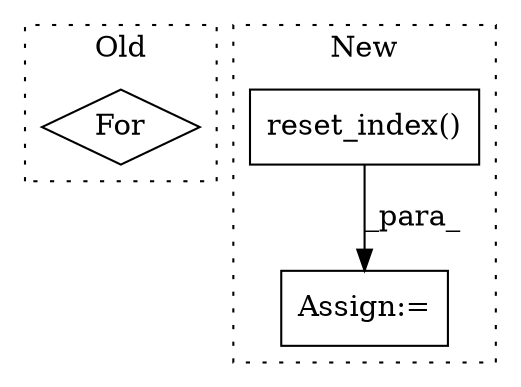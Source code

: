 digraph G {
subgraph cluster0 {
1 [label="For" a="107" s="4813,4832" l="4,14" shape="diamond"];
label = "Old";
style="dotted";
}
subgraph cluster1 {
2 [label="reset_index()" a="75" s="5833" l="36" shape="box"];
3 [label="Assign:=" a="68" s="5830" l="3" shape="box"];
label = "New";
style="dotted";
}
2 -> 3 [label="_para_"];
}